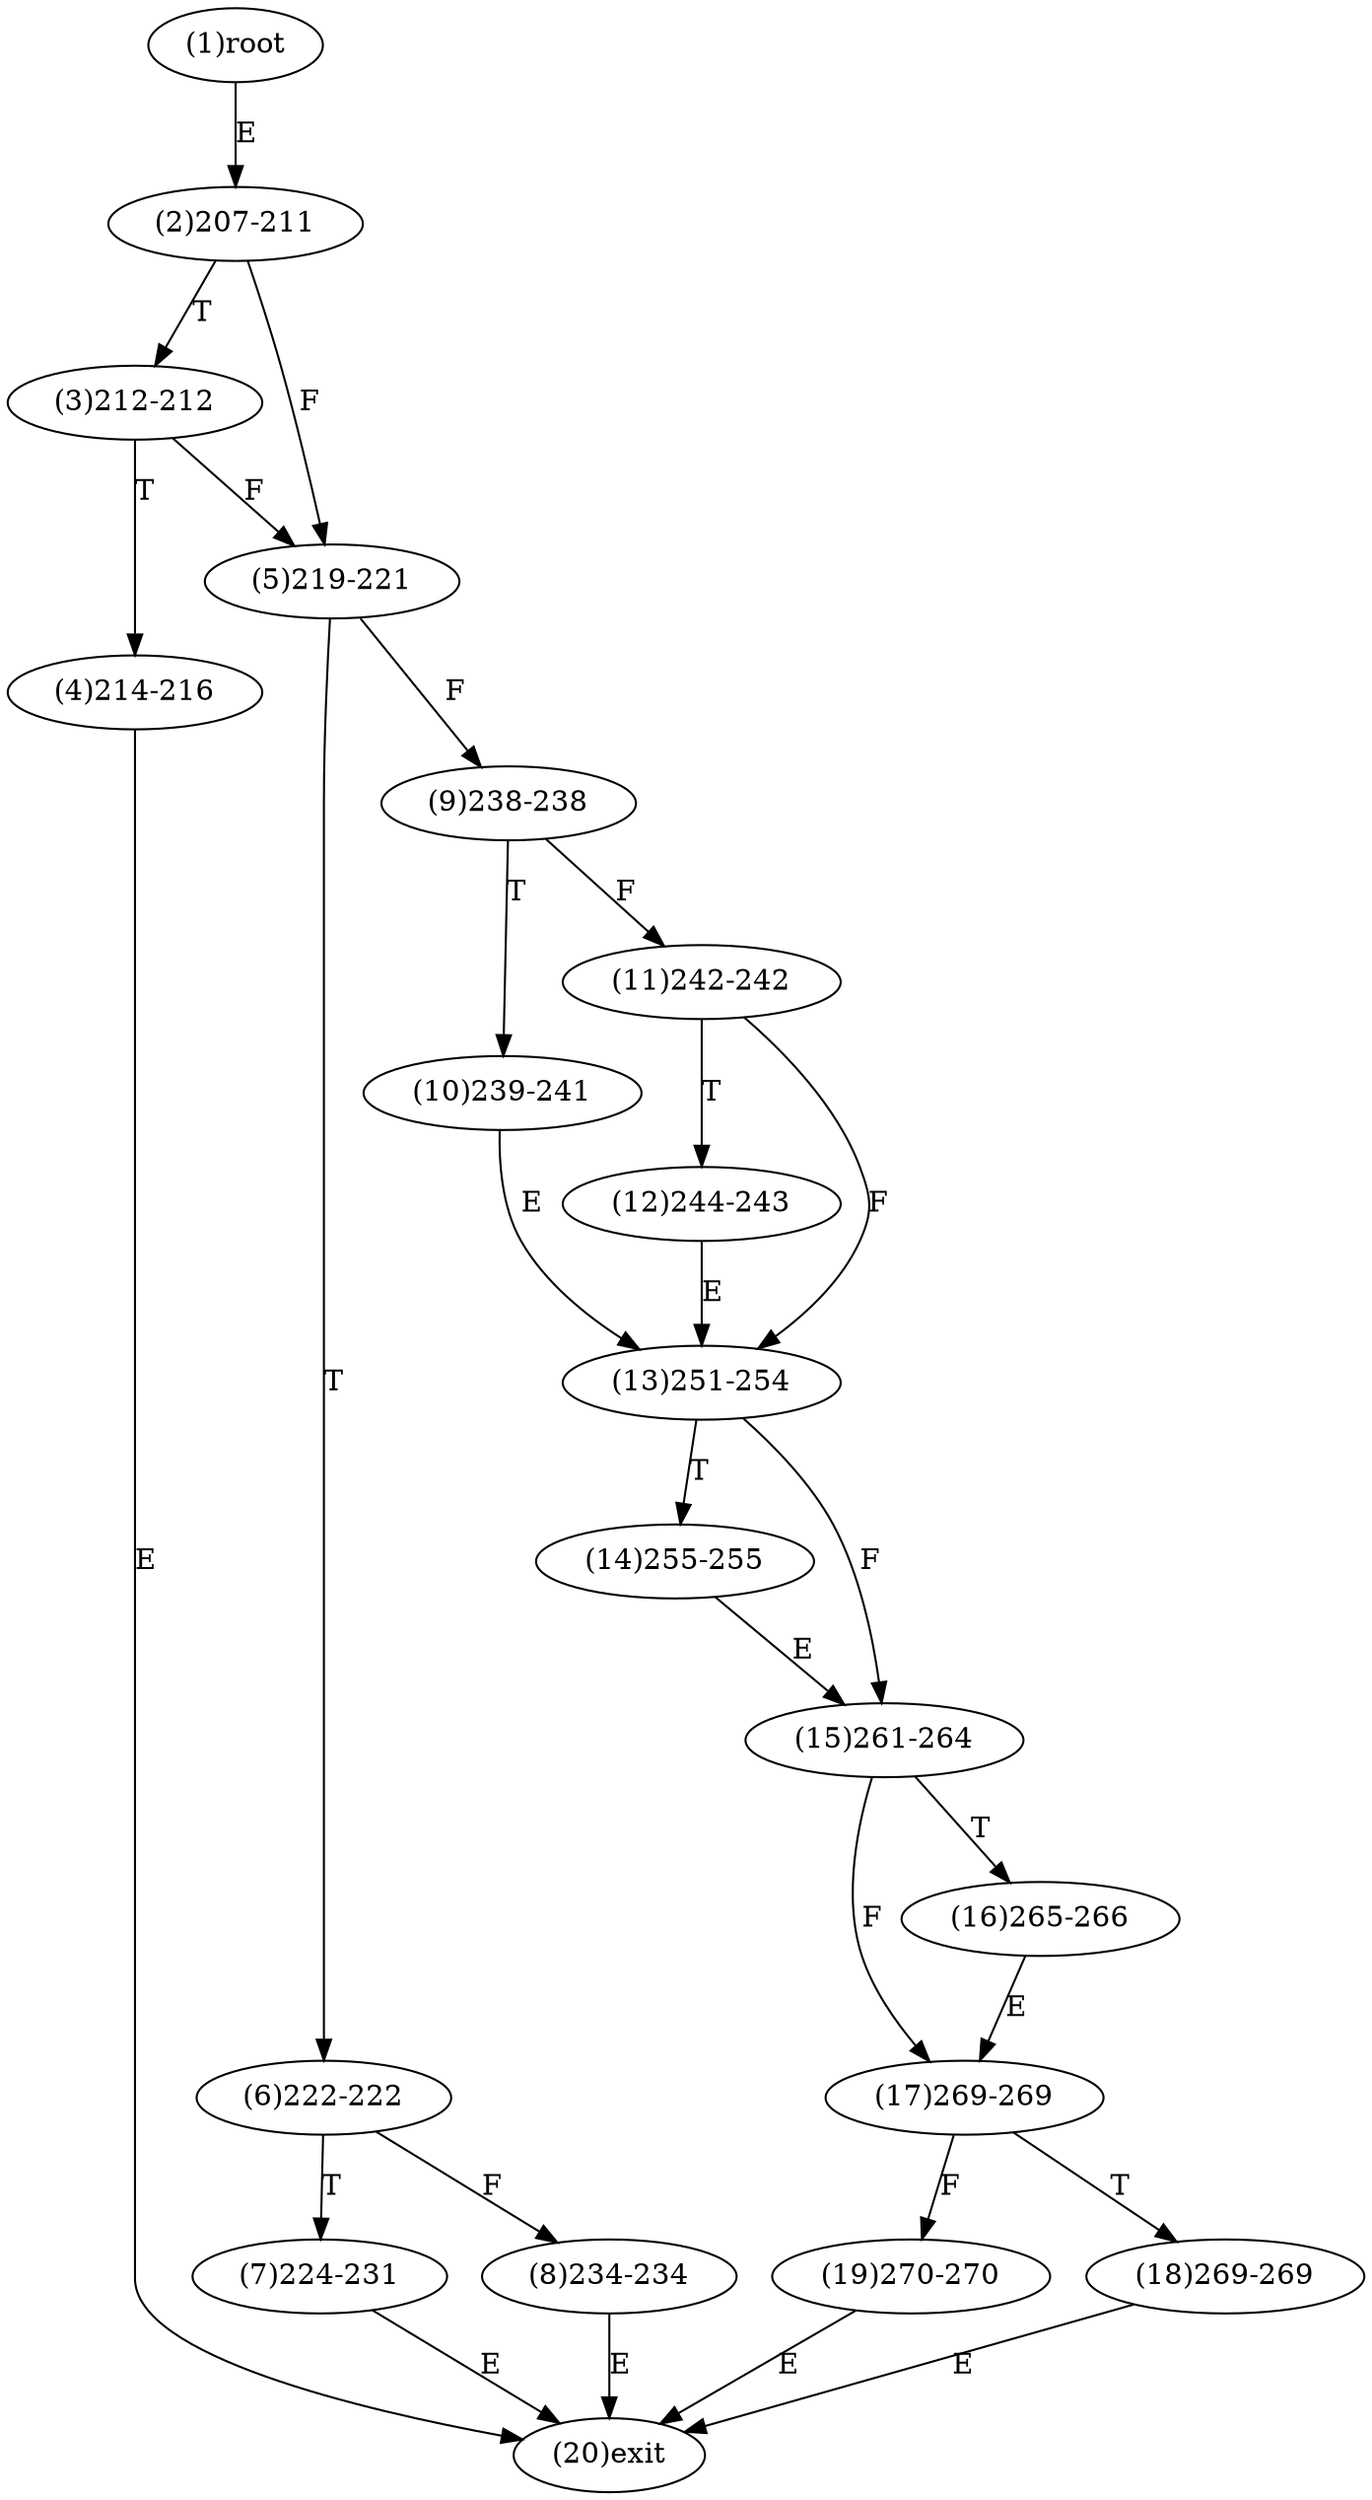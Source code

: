 digraph "" { 
1[ label="(1)root"];
2[ label="(2)207-211"];
3[ label="(3)212-212"];
4[ label="(4)214-216"];
5[ label="(5)219-221"];
6[ label="(6)222-222"];
7[ label="(7)224-231"];
8[ label="(8)234-234"];
9[ label="(9)238-238"];
10[ label="(10)239-241"];
11[ label="(11)242-242"];
12[ label="(12)244-243"];
13[ label="(13)251-254"];
14[ label="(14)255-255"];
15[ label="(15)261-264"];
17[ label="(17)269-269"];
16[ label="(16)265-266"];
19[ label="(19)270-270"];
18[ label="(18)269-269"];
20[ label="(20)exit"];
1->2[ label="E"];
2->5[ label="F"];
2->3[ label="T"];
3->5[ label="F"];
3->4[ label="T"];
4->20[ label="E"];
5->9[ label="F"];
5->6[ label="T"];
6->8[ label="F"];
6->7[ label="T"];
7->20[ label="E"];
8->20[ label="E"];
9->11[ label="F"];
9->10[ label="T"];
10->13[ label="E"];
11->13[ label="F"];
11->12[ label="T"];
12->13[ label="E"];
13->15[ label="F"];
13->14[ label="T"];
14->15[ label="E"];
15->17[ label="F"];
15->16[ label="T"];
16->17[ label="E"];
17->19[ label="F"];
17->18[ label="T"];
18->20[ label="E"];
19->20[ label="E"];
}